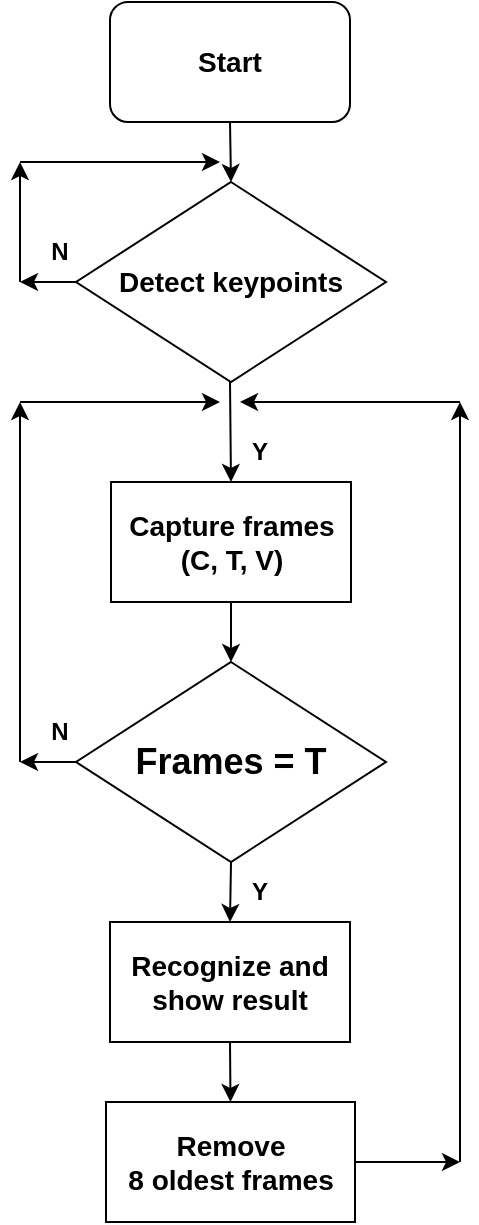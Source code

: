 <mxfile version="22.1.11" type="github">
  <diagram name="Page-1" id="bvei_Y0Dut0_T-lqSqIg">
    <mxGraphModel dx="522" dy="605" grid="0" gridSize="10" guides="1" tooltips="1" connect="1" arrows="1" fold="1" page="0" pageScale="1" pageWidth="850" pageHeight="1100" math="0" shadow="0">
      <root>
        <mxCell id="0" />
        <mxCell id="1" parent="0" />
        <mxCell id="adEXGfA2NYlbfRjMIjfM-1" value="&lt;b&gt;&lt;font style=&quot;font-size: 14px;&quot;&gt;Start&lt;/font&gt;&lt;/b&gt;" style="rounded=1;whiteSpace=wrap;html=1;" parent="1" vertex="1">
          <mxGeometry x="365" y="40" width="120" height="60" as="geometry" />
        </mxCell>
        <mxCell id="adEXGfA2NYlbfRjMIjfM-2" value="&lt;font style=&quot;font-size: 14px;&quot;&gt;&lt;b&gt;Capture frames&lt;br&gt;(C, T, V)&lt;/b&gt;&lt;/font&gt;" style="rounded=0;whiteSpace=wrap;html=1;" parent="1" vertex="1">
          <mxGeometry x="365.5" y="280" width="120" height="60" as="geometry" />
        </mxCell>
        <mxCell id="adEXGfA2NYlbfRjMIjfM-3" value="&lt;b&gt;&lt;font style=&quot;font-size: 14px;&quot;&gt;Detect keypoints&lt;/font&gt;&lt;/b&gt;" style="rhombus;whiteSpace=wrap;html=1;" parent="1" vertex="1">
          <mxGeometry x="348" y="130" width="155" height="100" as="geometry" />
        </mxCell>
        <mxCell id="adEXGfA2NYlbfRjMIjfM-4" value="&lt;b&gt;&lt;font style=&quot;font-size: 18px;&quot;&gt;Frames = T&lt;/font&gt;&lt;/b&gt;" style="rhombus;whiteSpace=wrap;html=1;" parent="1" vertex="1">
          <mxGeometry x="348" y="370" width="155" height="100" as="geometry" />
        </mxCell>
        <mxCell id="adEXGfA2NYlbfRjMIjfM-5" value="" style="endArrow=classic;html=1;rounded=0;exitX=0.5;exitY=1;exitDx=0;exitDy=0;entryX=0.5;entryY=0;entryDx=0;entryDy=0;" parent="1" source="adEXGfA2NYlbfRjMIjfM-1" target="adEXGfA2NYlbfRjMIjfM-3" edge="1">
          <mxGeometry width="50" height="50" relative="1" as="geometry">
            <mxPoint x="400" y="320" as="sourcePoint" />
            <mxPoint x="450" y="270" as="targetPoint" />
          </mxGeometry>
        </mxCell>
        <mxCell id="adEXGfA2NYlbfRjMIjfM-6" value="" style="endArrow=classic;html=1;rounded=0;exitX=0.5;exitY=1;exitDx=0;exitDy=0;entryX=0.5;entryY=0;entryDx=0;entryDy=0;" parent="1" target="adEXGfA2NYlbfRjMIjfM-2" edge="1">
          <mxGeometry width="50" height="50" relative="1" as="geometry">
            <mxPoint x="425" y="230" as="sourcePoint" />
            <mxPoint x="500" y="260" as="targetPoint" />
          </mxGeometry>
        </mxCell>
        <mxCell id="adEXGfA2NYlbfRjMIjfM-8" value="" style="endArrow=classic;html=1;rounded=0;exitX=0.5;exitY=1;exitDx=0;exitDy=0;entryX=0.5;entryY=0;entryDx=0;entryDy=0;" parent="1" source="adEXGfA2NYlbfRjMIjfM-2" target="adEXGfA2NYlbfRjMIjfM-4" edge="1">
          <mxGeometry width="50" height="50" relative="1" as="geometry">
            <mxPoint x="520" y="370" as="sourcePoint" />
            <mxPoint x="570" y="320" as="targetPoint" />
          </mxGeometry>
        </mxCell>
        <mxCell id="adEXGfA2NYlbfRjMIjfM-9" value="&lt;b&gt;Y&lt;/b&gt;" style="text;html=1;strokeColor=none;fillColor=none;align=center;verticalAlign=middle;whiteSpace=wrap;rounded=0;" parent="1" vertex="1">
          <mxGeometry x="410" y="250" width="60" height="30" as="geometry" />
        </mxCell>
        <mxCell id="adEXGfA2NYlbfRjMIjfM-10" value="" style="endArrow=classic;html=1;rounded=0;exitX=0;exitY=0.5;exitDx=0;exitDy=0;" parent="1" source="adEXGfA2NYlbfRjMIjfM-3" edge="1">
          <mxGeometry width="50" height="50" relative="1" as="geometry">
            <mxPoint x="400" y="320" as="sourcePoint" />
            <mxPoint x="320" y="180" as="targetPoint" />
          </mxGeometry>
        </mxCell>
        <mxCell id="adEXGfA2NYlbfRjMIjfM-11" value="" style="endArrow=classic;html=1;rounded=0;" parent="1" edge="1">
          <mxGeometry width="50" height="50" relative="1" as="geometry">
            <mxPoint x="320" y="180" as="sourcePoint" />
            <mxPoint x="320" y="120" as="targetPoint" />
          </mxGeometry>
        </mxCell>
        <mxCell id="adEXGfA2NYlbfRjMIjfM-12" value="" style="endArrow=classic;html=1;rounded=0;" parent="1" edge="1">
          <mxGeometry width="50" height="50" relative="1" as="geometry">
            <mxPoint x="320" y="120" as="sourcePoint" />
            <mxPoint x="420" y="120" as="targetPoint" />
          </mxGeometry>
        </mxCell>
        <mxCell id="adEXGfA2NYlbfRjMIjfM-13" value="&lt;b&gt;N&lt;/b&gt;" style="text;html=1;strokeColor=none;fillColor=none;align=center;verticalAlign=middle;whiteSpace=wrap;rounded=0;" parent="1" vertex="1">
          <mxGeometry x="310" y="150" width="60" height="30" as="geometry" />
        </mxCell>
        <mxCell id="adEXGfA2NYlbfRjMIjfM-14" value="&lt;font style=&quot;font-size: 14px;&quot;&gt;&lt;b&gt;Recognize and&lt;br&gt;show result&lt;/b&gt;&lt;/font&gt;" style="rounded=0;whiteSpace=wrap;html=1;" parent="1" vertex="1">
          <mxGeometry x="365" y="500" width="120" height="60" as="geometry" />
        </mxCell>
        <mxCell id="adEXGfA2NYlbfRjMIjfM-16" value="" style="endArrow=classic;html=1;rounded=0;exitX=0.5;exitY=1;exitDx=0;exitDy=0;entryX=0.5;entryY=0;entryDx=0;entryDy=0;" parent="1" source="adEXGfA2NYlbfRjMIjfM-4" target="adEXGfA2NYlbfRjMIjfM-14" edge="1">
          <mxGeometry width="50" height="50" relative="1" as="geometry">
            <mxPoint x="400" y="520" as="sourcePoint" />
            <mxPoint x="450" y="470" as="targetPoint" />
          </mxGeometry>
        </mxCell>
        <mxCell id="adEXGfA2NYlbfRjMIjfM-17" value="&lt;b&gt;Y&lt;/b&gt;" style="text;html=1;strokeColor=none;fillColor=none;align=center;verticalAlign=middle;whiteSpace=wrap;rounded=0;" parent="1" vertex="1">
          <mxGeometry x="410" y="470" width="60" height="30" as="geometry" />
        </mxCell>
        <mxCell id="adEXGfA2NYlbfRjMIjfM-18" value="" style="endArrow=classic;html=1;rounded=0;exitX=0;exitY=0.5;exitDx=0;exitDy=0;" parent="1" source="adEXGfA2NYlbfRjMIjfM-4" edge="1">
          <mxGeometry width="50" height="50" relative="1" as="geometry">
            <mxPoint x="400" y="320" as="sourcePoint" />
            <mxPoint x="320" y="420" as="targetPoint" />
          </mxGeometry>
        </mxCell>
        <mxCell id="adEXGfA2NYlbfRjMIjfM-19" value="" style="endArrow=classic;html=1;rounded=0;" parent="1" edge="1">
          <mxGeometry width="50" height="50" relative="1" as="geometry">
            <mxPoint x="320" y="420" as="sourcePoint" />
            <mxPoint x="320" y="240" as="targetPoint" />
          </mxGeometry>
        </mxCell>
        <mxCell id="adEXGfA2NYlbfRjMIjfM-20" value="" style="endArrow=classic;html=1;rounded=0;" parent="1" edge="1">
          <mxGeometry width="50" height="50" relative="1" as="geometry">
            <mxPoint x="320" y="240" as="sourcePoint" />
            <mxPoint x="420" y="240" as="targetPoint" />
          </mxGeometry>
        </mxCell>
        <mxCell id="adEXGfA2NYlbfRjMIjfM-21" value="&lt;b&gt;N&lt;/b&gt;" style="text;html=1;strokeColor=none;fillColor=none;align=center;verticalAlign=middle;whiteSpace=wrap;rounded=0;" parent="1" vertex="1">
          <mxGeometry x="310" y="390" width="60" height="30" as="geometry" />
        </mxCell>
        <mxCell id="adEXGfA2NYlbfRjMIjfM-22" value="&lt;b&gt;&lt;font style=&quot;font-size: 14px;&quot;&gt;Remove &lt;br&gt;8 oldest frames&lt;/font&gt;&lt;/b&gt;" style="rounded=0;whiteSpace=wrap;html=1;" parent="1" vertex="1">
          <mxGeometry x="363" y="590" width="124.5" height="60" as="geometry" />
        </mxCell>
        <mxCell id="adEXGfA2NYlbfRjMIjfM-23" value="" style="endArrow=classic;html=1;rounded=0;exitX=0.5;exitY=1;exitDx=0;exitDy=0;entryX=0.5;entryY=0;entryDx=0;entryDy=0;" parent="1" source="adEXGfA2NYlbfRjMIjfM-14" target="adEXGfA2NYlbfRjMIjfM-22" edge="1">
          <mxGeometry width="50" height="50" relative="1" as="geometry">
            <mxPoint x="400" y="720" as="sourcePoint" />
            <mxPoint x="450" y="670" as="targetPoint" />
          </mxGeometry>
        </mxCell>
        <mxCell id="adEXGfA2NYlbfRjMIjfM-24" value="" style="endArrow=classic;html=1;rounded=0;exitX=1;exitY=0.5;exitDx=0;exitDy=0;" parent="1" source="adEXGfA2NYlbfRjMIjfM-22" edge="1">
          <mxGeometry width="50" height="50" relative="1" as="geometry">
            <mxPoint x="400" y="520" as="sourcePoint" />
            <mxPoint x="540" y="620" as="targetPoint" />
          </mxGeometry>
        </mxCell>
        <mxCell id="adEXGfA2NYlbfRjMIjfM-25" value="" style="endArrow=classic;html=1;rounded=0;" parent="1" edge="1">
          <mxGeometry width="50" height="50" relative="1" as="geometry">
            <mxPoint x="540" y="620" as="sourcePoint" />
            <mxPoint x="540" y="240" as="targetPoint" />
          </mxGeometry>
        </mxCell>
        <mxCell id="adEXGfA2NYlbfRjMIjfM-26" value="" style="endArrow=classic;html=1;rounded=0;" parent="1" edge="1">
          <mxGeometry width="50" height="50" relative="1" as="geometry">
            <mxPoint x="540" y="240" as="sourcePoint" />
            <mxPoint x="430" y="240" as="targetPoint" />
          </mxGeometry>
        </mxCell>
      </root>
    </mxGraphModel>
  </diagram>
</mxfile>

